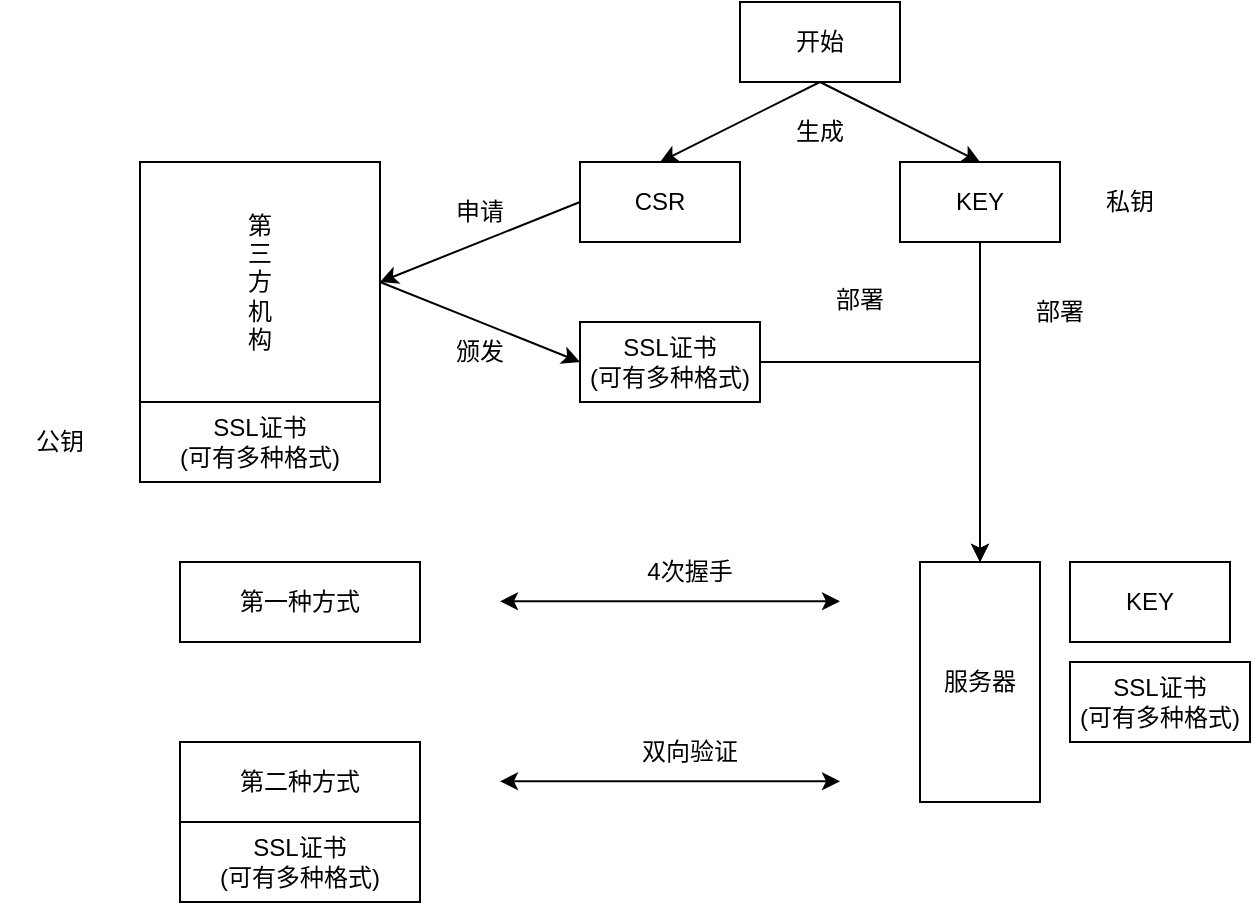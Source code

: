 <mxfile version="20.8.16" type="device"><diagram name="第 1 页" id="ONA1paxtRxklRxkMtWzt"><mxGraphModel dx="1979" dy="479" grid="1" gridSize="10" guides="1" tooltips="1" connect="1" arrows="1" fold="1" page="1" pageScale="1" pageWidth="1169" pageHeight="827" math="0" shadow="0"><root><mxCell id="0"/><mxCell id="1" parent="0"/><mxCell id="t89iaSgfgkX9RB9YRF-w-2" value="开始" style="rounded=0;whiteSpace=wrap;html=1;" vertex="1" parent="1"><mxGeometry x="360" y="280" width="80" height="40" as="geometry"/></mxCell><mxCell id="t89iaSgfgkX9RB9YRF-w-3" value="CSR" style="rounded=0;whiteSpace=wrap;html=1;" vertex="1" parent="1"><mxGeometry x="280" y="360" width="80" height="40" as="geometry"/></mxCell><mxCell id="t89iaSgfgkX9RB9YRF-w-4" value="KEY" style="rounded=0;whiteSpace=wrap;html=1;" vertex="1" parent="1"><mxGeometry x="440" y="360" width="80" height="40" as="geometry"/></mxCell><mxCell id="t89iaSgfgkX9RB9YRF-w-7" value="" style="endArrow=classic;html=1;rounded=0;exitX=0.5;exitY=1;exitDx=0;exitDy=0;entryX=0.5;entryY=0;entryDx=0;entryDy=0;" edge="1" parent="1" source="t89iaSgfgkX9RB9YRF-w-2" target="t89iaSgfgkX9RB9YRF-w-3"><mxGeometry width="50" height="50" relative="1" as="geometry"><mxPoint x="290" y="380" as="sourcePoint"/><mxPoint x="340" y="330" as="targetPoint"/></mxGeometry></mxCell><mxCell id="t89iaSgfgkX9RB9YRF-w-8" value="" style="endArrow=classic;html=1;rounded=0;exitX=0.5;exitY=1;exitDx=0;exitDy=0;entryX=0.5;entryY=0;entryDx=0;entryDy=0;" edge="1" parent="1" source="t89iaSgfgkX9RB9YRF-w-2" target="t89iaSgfgkX9RB9YRF-w-4"><mxGeometry width="50" height="50" relative="1" as="geometry"><mxPoint x="470" y="370" as="sourcePoint"/><mxPoint x="520" y="320" as="targetPoint"/></mxGeometry></mxCell><mxCell id="t89iaSgfgkX9RB9YRF-w-9" value="生成" style="text;html=1;strokeColor=none;fillColor=none;align=center;verticalAlign=middle;whiteSpace=wrap;rounded=0;" vertex="1" parent="1"><mxGeometry x="370" y="330" width="60" height="30" as="geometry"/></mxCell><mxCell id="t89iaSgfgkX9RB9YRF-w-10" value="第&lt;br&gt;三&lt;br&gt;方&lt;br&gt;机&lt;br&gt;构" style="rounded=0;whiteSpace=wrap;html=1;" vertex="1" parent="1"><mxGeometry x="60" y="360" width="120" height="120" as="geometry"/></mxCell><mxCell id="t89iaSgfgkX9RB9YRF-w-11" value="" style="endArrow=classic;html=1;rounded=0;exitX=0;exitY=0.5;exitDx=0;exitDy=0;entryX=1;entryY=0.5;entryDx=0;entryDy=0;" edge="1" parent="1" source="t89iaSgfgkX9RB9YRF-w-3" target="t89iaSgfgkX9RB9YRF-w-10"><mxGeometry width="50" height="50" relative="1" as="geometry"><mxPoint x="260" y="360" as="sourcePoint"/><mxPoint x="190" y="390" as="targetPoint"/></mxGeometry></mxCell><mxCell id="t89iaSgfgkX9RB9YRF-w-12" value="申请" style="text;html=1;strokeColor=none;fillColor=none;align=center;verticalAlign=middle;whiteSpace=wrap;rounded=0;" vertex="1" parent="1"><mxGeometry x="200" y="370" width="60" height="30" as="geometry"/></mxCell><mxCell id="t89iaSgfgkX9RB9YRF-w-13" value="SSL证书&lt;br&gt;(可有多种格式)" style="rounded=0;whiteSpace=wrap;html=1;" vertex="1" parent="1"><mxGeometry x="280" y="440" width="90" height="40" as="geometry"/></mxCell><mxCell id="t89iaSgfgkX9RB9YRF-w-14" value="" style="endArrow=classic;html=1;rounded=0;entryX=0;entryY=0.5;entryDx=0;entryDy=0;exitX=1;exitY=0.5;exitDx=0;exitDy=0;" edge="1" parent="1" source="t89iaSgfgkX9RB9YRF-w-10" target="t89iaSgfgkX9RB9YRF-w-13"><mxGeometry width="50" height="50" relative="1" as="geometry"><mxPoint x="190" y="390" as="sourcePoint"/><mxPoint x="260" y="510" as="targetPoint"/></mxGeometry></mxCell><mxCell id="t89iaSgfgkX9RB9YRF-w-15" value="颁发" style="text;html=1;strokeColor=none;fillColor=none;align=center;verticalAlign=middle;whiteSpace=wrap;rounded=0;" vertex="1" parent="1"><mxGeometry x="200" y="440" width="60" height="30" as="geometry"/></mxCell><mxCell id="t89iaSgfgkX9RB9YRF-w-17" value="服务器" style="rounded=0;whiteSpace=wrap;html=1;" vertex="1" parent="1"><mxGeometry x="450" y="560" width="60" height="120" as="geometry"/></mxCell><mxCell id="t89iaSgfgkX9RB9YRF-w-18" value="" style="endArrow=classic;html=1;rounded=0;exitX=0.5;exitY=1;exitDx=0;exitDy=0;entryX=0.5;entryY=0;entryDx=0;entryDy=0;" edge="1" parent="1" source="t89iaSgfgkX9RB9YRF-w-4" target="t89iaSgfgkX9RB9YRF-w-17"><mxGeometry width="50" height="50" relative="1" as="geometry"><mxPoint x="650" y="420" as="sourcePoint"/><mxPoint x="700" y="370" as="targetPoint"/></mxGeometry></mxCell><mxCell id="t89iaSgfgkX9RB9YRF-w-19" value="部署" style="text;html=1;strokeColor=none;fillColor=none;align=center;verticalAlign=middle;whiteSpace=wrap;rounded=0;" vertex="1" parent="1"><mxGeometry x="490" y="420" width="60" height="30" as="geometry"/></mxCell><mxCell id="t89iaSgfgkX9RB9YRF-w-20" value="" style="endArrow=classic;html=1;rounded=0;exitX=1;exitY=0.5;exitDx=0;exitDy=0;entryX=0.5;entryY=0;entryDx=0;entryDy=0;" edge="1" parent="1" source="t89iaSgfgkX9RB9YRF-w-13" target="t89iaSgfgkX9RB9YRF-w-17"><mxGeometry width="50" height="50" relative="1" as="geometry"><mxPoint x="390" y="580" as="sourcePoint"/><mxPoint x="440" y="530" as="targetPoint"/><Array as="points"><mxPoint x="480" y="460"/></Array></mxGeometry></mxCell><mxCell id="t89iaSgfgkX9RB9YRF-w-21" value="部署" style="text;html=1;strokeColor=none;fillColor=none;align=center;verticalAlign=middle;whiteSpace=wrap;rounded=0;" vertex="1" parent="1"><mxGeometry x="390" y="414" width="60" height="30" as="geometry"/></mxCell><mxCell id="t89iaSgfgkX9RB9YRF-w-25" value="第一种方式" style="rounded=0;whiteSpace=wrap;html=1;" vertex="1" parent="1"><mxGeometry x="80" y="560" width="120" height="40" as="geometry"/></mxCell><mxCell id="t89iaSgfgkX9RB9YRF-w-27" value="" style="endArrow=classic;startArrow=classic;html=1;rounded=0;" edge="1" parent="1"><mxGeometry width="50" height="50" relative="1" as="geometry"><mxPoint x="240" y="579.66" as="sourcePoint"/><mxPoint x="410" y="579.66" as="targetPoint"/></mxGeometry></mxCell><mxCell id="t89iaSgfgkX9RB9YRF-w-28" value="4次握手" style="text;html=1;strokeColor=none;fillColor=none;align=center;verticalAlign=middle;whiteSpace=wrap;rounded=0;" vertex="1" parent="1"><mxGeometry x="270" y="550" width="130" height="30" as="geometry"/></mxCell><mxCell id="t89iaSgfgkX9RB9YRF-w-32" value="第二种方式" style="rounded=0;whiteSpace=wrap;html=1;" vertex="1" parent="1"><mxGeometry x="80" y="650" width="120" height="40" as="geometry"/></mxCell><mxCell id="t89iaSgfgkX9RB9YRF-w-33" value="" style="endArrow=classic;startArrow=classic;html=1;rounded=0;" edge="1" parent="1"><mxGeometry width="50" height="50" relative="1" as="geometry"><mxPoint x="240" y="669.66" as="sourcePoint"/><mxPoint x="410" y="669.66" as="targetPoint"/></mxGeometry></mxCell><mxCell id="t89iaSgfgkX9RB9YRF-w-34" value="双向验证" style="text;html=1;strokeColor=none;fillColor=none;align=center;verticalAlign=middle;whiteSpace=wrap;rounded=0;" vertex="1" parent="1"><mxGeometry x="270" y="640" width="130" height="30" as="geometry"/></mxCell><mxCell id="t89iaSgfgkX9RB9YRF-w-35" value="SSL证书&lt;br&gt;(可有多种格式)" style="rounded=0;whiteSpace=wrap;html=1;" vertex="1" parent="1"><mxGeometry x="80" y="690" width="120" height="40" as="geometry"/></mxCell><mxCell id="t89iaSgfgkX9RB9YRF-w-37" value="SSL证书&lt;br&gt;(可有多种格式)" style="rounded=0;whiteSpace=wrap;html=1;" vertex="1" parent="1"><mxGeometry x="60" y="480" width="120" height="40" as="geometry"/></mxCell><mxCell id="t89iaSgfgkX9RB9YRF-w-38" value="私钥" style="text;html=1;strokeColor=none;fillColor=none;align=center;verticalAlign=middle;whiteSpace=wrap;rounded=0;" vertex="1" parent="1"><mxGeometry x="525" y="365" width="60" height="30" as="geometry"/></mxCell><mxCell id="t89iaSgfgkX9RB9YRF-w-39" value="公钥" style="text;html=1;strokeColor=none;fillColor=none;align=center;verticalAlign=middle;whiteSpace=wrap;rounded=0;" vertex="1" parent="1"><mxGeometry x="-10" y="485" width="60" height="30" as="geometry"/></mxCell><mxCell id="t89iaSgfgkX9RB9YRF-w-40" value="KEY" style="rounded=0;whiteSpace=wrap;html=1;" vertex="1" parent="1"><mxGeometry x="525" y="560" width="80" height="40" as="geometry"/></mxCell><mxCell id="t89iaSgfgkX9RB9YRF-w-41" value="SSL证书&lt;br&gt;(可有多种格式)" style="rounded=0;whiteSpace=wrap;html=1;" vertex="1" parent="1"><mxGeometry x="525" y="610" width="90" height="40" as="geometry"/></mxCell></root></mxGraphModel></diagram></mxfile>